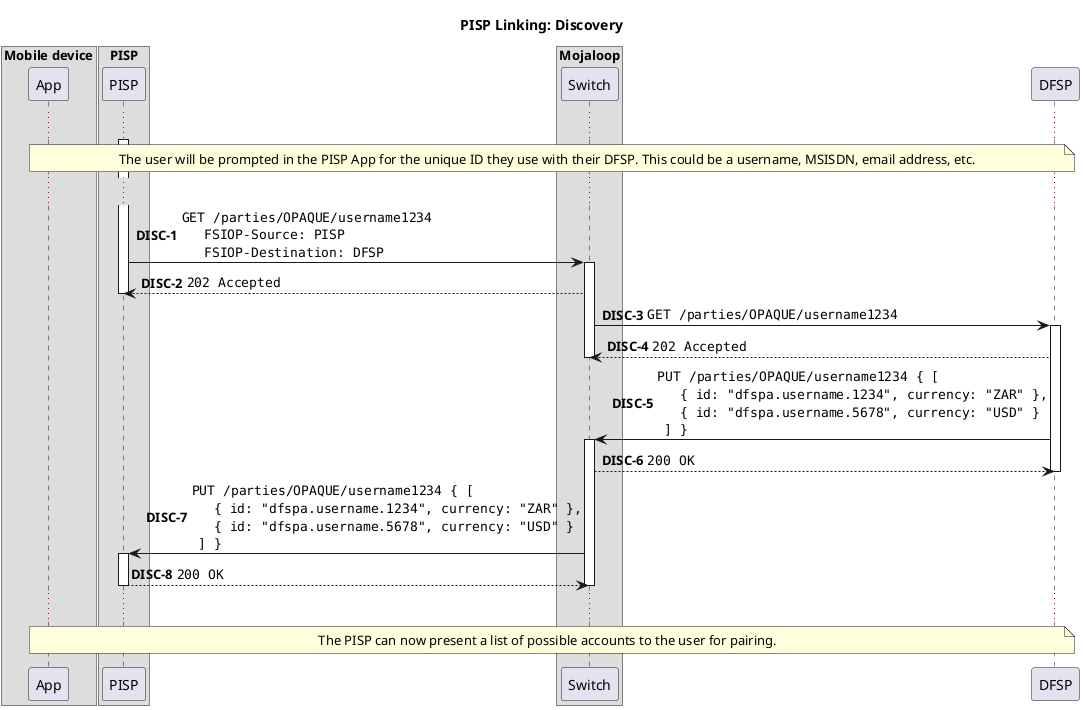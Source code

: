 @startuml

title PISP Linking: Discovery

box "Mobile device"
    participant App
end box

box "PISP"
    participant PISP
end box

box "Mojaloop"
    participant Switch
end box

participant DFSP

autonumber 1 "<b>DISC-#</b>"
activate PISP

...

note over App, DFSP
  The user will be prompted in the PISP App for the unique ID they use with their DFSP. This could be a username, MSISDN, email address, etc.
end note

...

PISP -> Switch ++: ""GET /parties/OPAQUE/username1234""\n\
  ""  FSIOP-Source: PISP""\n\
  ""  FSIOP-Destination: DFSP""
Switch --> PISP: ""202 Accepted""
deactivate PISP

Switch -> DFSP ++: ""GET /parties/OPAQUE/username1234""
DFSP --> Switch: ""202 Accepted""
deactivate Switch

DFSP -> Switch ++: ""PUT /parties/OPAQUE/username1234 { [""\n\
  ""  { id: "dfspa.username.1234", currency: "ZAR" },""\n\
  ""  { id: "dfspa.username.5678", currency: "USD" }""\n\
  ""] }""
Switch --> DFSP: ""200 OK""
deactivate DFSP

Switch -> PISP ++: ""PUT /parties/OPAQUE/username1234 { [""\n\
  ""  { id: "dfspa.username.1234", currency: "ZAR" },""\n\
  ""  { id: "dfspa.username.5678", currency: "USD" }""\n\
  ""] }""
PISP --> Switch: ""200 OK""
deactivate Switch
deactivate PISP

...

note over App, DFSP
  The PISP can now present a list of possible accounts to the user for pairing.
end note

@enduml
